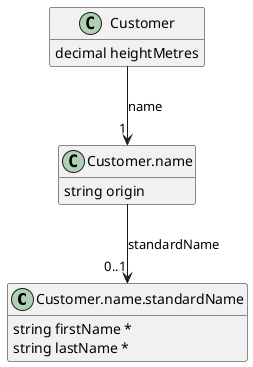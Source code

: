 @startuml
hide <<Path>> circle
hide <<Response>> circle
hide <<Parameter>> circle
hide empty methods
hide empty fields
set namespaceSeparator none

class "Customer.name.standardName" {
  {field} string firstName *
  {field} string lastName *
}

class "Customer.name" {
  {field} string origin 
}

class "Customer" {
  {field} decimal heightMetres 
}

"Customer.name" --> "0..1" "Customer.name.standardName"  :  "standardName"

"Customer" --> "1" "Customer.name"  :  "name"

@enduml